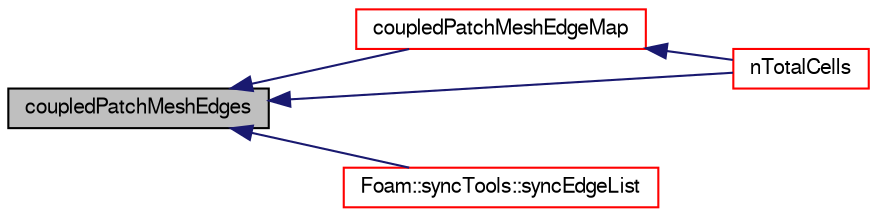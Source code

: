 digraph "coupledPatchMeshEdges"
{
  bgcolor="transparent";
  edge [fontname="FreeSans",fontsize="10",labelfontname="FreeSans",labelfontsize="10"];
  node [fontname="FreeSans",fontsize="10",shape=record];
  rankdir="LR";
  Node1870 [label="coupledPatchMeshEdges",height=0.2,width=0.4,color="black", fillcolor="grey75", style="filled", fontcolor="black"];
  Node1870 -> Node1871 [dir="back",color="midnightblue",fontsize="10",style="solid",fontname="FreeSans"];
  Node1871 [label="coupledPatchMeshEdgeMap",height=0.2,width=0.4,color="red",URL="$a27334.html#a2f6ee4e92e95e61002bcee5f48240053",tooltip="Return map from mesh edges to coupledPatch edges. "];
  Node1871 -> Node1872 [dir="back",color="midnightblue",fontsize="10",style="solid",fontname="FreeSans"];
  Node1872 [label="nTotalCells",height=0.2,width=0.4,color="red",URL="$a27334.html#af5f312e4d0bc5cbcc088e7c247d3a97a",tooltip="Return total number of cells in decomposed mesh. "];
  Node1870 -> Node1872 [dir="back",color="midnightblue",fontsize="10",style="solid",fontname="FreeSans"];
  Node1870 -> Node1896 [dir="back",color="midnightblue",fontsize="10",style="solid",fontname="FreeSans"];
  Node1896 [label="Foam::syncTools::syncEdgeList",height=0.2,width=0.4,color="red",URL="$a27502.html#a5ed3e64d2ef89e3823674727ea1b3d58",tooltip="Synchronize values on all mesh edges. "];
}
